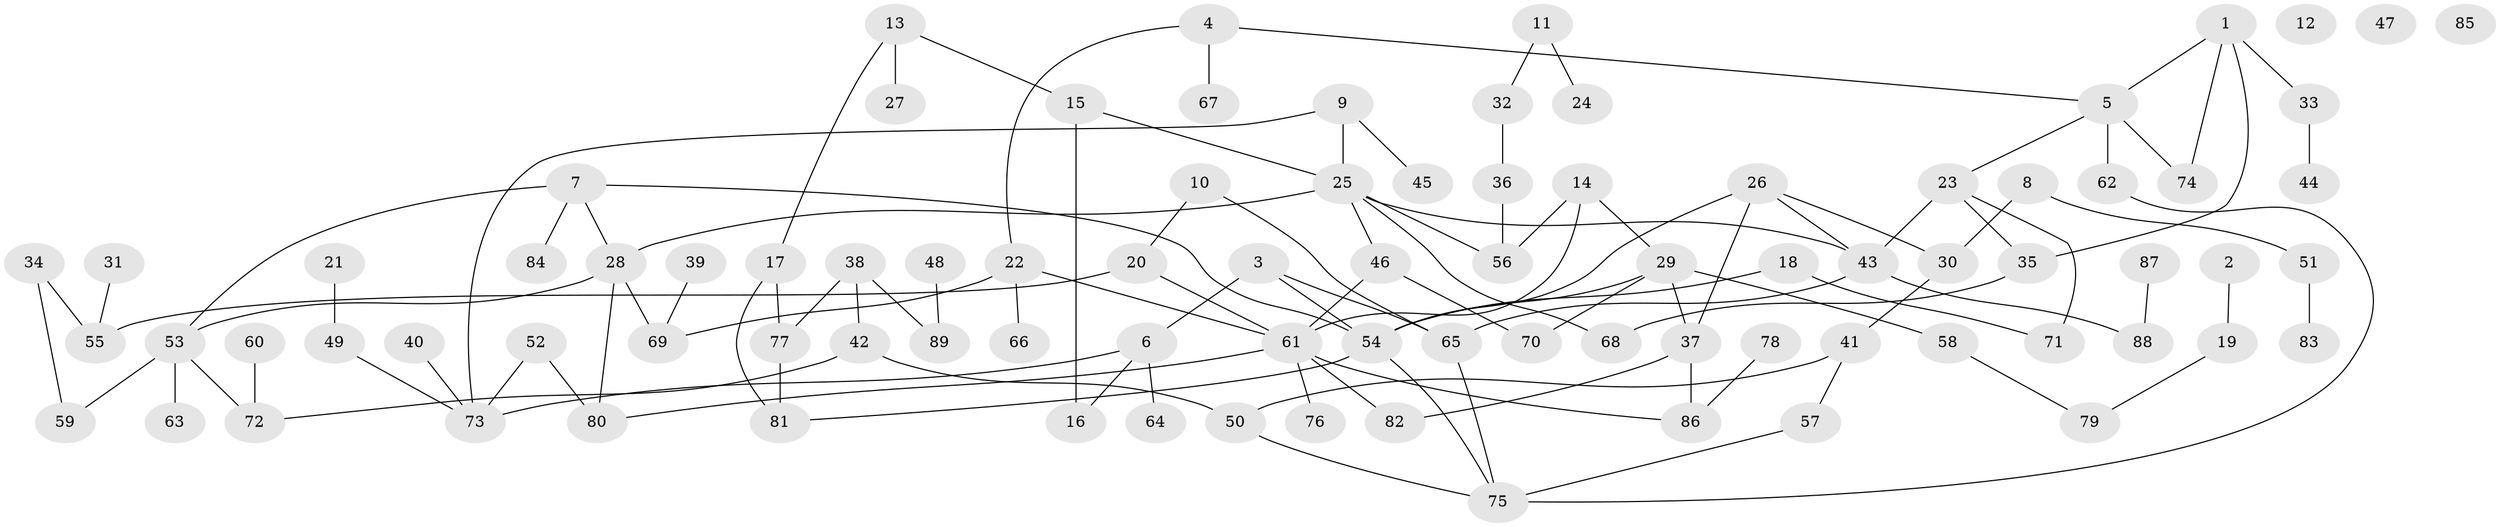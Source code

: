 // coarse degree distribution, {3: 0.25806451612903225, 1: 0.27419354838709675, 4: 0.11290322580645161, 10: 0.016129032258064516, 2: 0.20967741935483872, 0: 0.04838709677419355, 6: 0.03225806451612903, 8: 0.016129032258064516, 12: 0.016129032258064516, 7: 0.016129032258064516}
// Generated by graph-tools (version 1.1) at 2025/16/03/04/25 18:16:26]
// undirected, 89 vertices, 114 edges
graph export_dot {
graph [start="1"]
  node [color=gray90,style=filled];
  1;
  2;
  3;
  4;
  5;
  6;
  7;
  8;
  9;
  10;
  11;
  12;
  13;
  14;
  15;
  16;
  17;
  18;
  19;
  20;
  21;
  22;
  23;
  24;
  25;
  26;
  27;
  28;
  29;
  30;
  31;
  32;
  33;
  34;
  35;
  36;
  37;
  38;
  39;
  40;
  41;
  42;
  43;
  44;
  45;
  46;
  47;
  48;
  49;
  50;
  51;
  52;
  53;
  54;
  55;
  56;
  57;
  58;
  59;
  60;
  61;
  62;
  63;
  64;
  65;
  66;
  67;
  68;
  69;
  70;
  71;
  72;
  73;
  74;
  75;
  76;
  77;
  78;
  79;
  80;
  81;
  82;
  83;
  84;
  85;
  86;
  87;
  88;
  89;
  1 -- 5;
  1 -- 33;
  1 -- 35;
  1 -- 74;
  2 -- 19;
  3 -- 6;
  3 -- 54;
  3 -- 65;
  4 -- 5;
  4 -- 22;
  4 -- 67;
  5 -- 23;
  5 -- 62;
  5 -- 74;
  6 -- 16;
  6 -- 64;
  6 -- 73;
  7 -- 28;
  7 -- 53;
  7 -- 54;
  7 -- 84;
  8 -- 30;
  8 -- 51;
  9 -- 25;
  9 -- 45;
  9 -- 73;
  10 -- 20;
  10 -- 65;
  11 -- 24;
  11 -- 32;
  13 -- 15;
  13 -- 17;
  13 -- 27;
  14 -- 29;
  14 -- 56;
  14 -- 61;
  15 -- 16;
  15 -- 25;
  17 -- 77;
  17 -- 81;
  18 -- 54;
  18 -- 71;
  19 -- 79;
  20 -- 55;
  20 -- 61;
  21 -- 49;
  22 -- 61;
  22 -- 66;
  22 -- 69;
  23 -- 35;
  23 -- 43;
  23 -- 71;
  25 -- 28;
  25 -- 43;
  25 -- 46;
  25 -- 56;
  25 -- 68;
  26 -- 30;
  26 -- 37;
  26 -- 43;
  26 -- 54;
  28 -- 53;
  28 -- 69;
  28 -- 80;
  29 -- 37;
  29 -- 54;
  29 -- 58;
  29 -- 70;
  30 -- 41;
  31 -- 55;
  32 -- 36;
  33 -- 44;
  34 -- 55;
  34 -- 59;
  35 -- 68;
  36 -- 56;
  37 -- 82;
  37 -- 86;
  38 -- 42;
  38 -- 77;
  38 -- 89;
  39 -- 69;
  40 -- 73;
  41 -- 50;
  41 -- 57;
  42 -- 50;
  42 -- 72;
  43 -- 65;
  43 -- 88;
  46 -- 61;
  46 -- 70;
  48 -- 89;
  49 -- 73;
  50 -- 75;
  51 -- 83;
  52 -- 73;
  52 -- 80;
  53 -- 59;
  53 -- 63;
  53 -- 72;
  54 -- 75;
  54 -- 81;
  57 -- 75;
  58 -- 79;
  60 -- 72;
  61 -- 76;
  61 -- 80;
  61 -- 82;
  61 -- 86;
  62 -- 75;
  65 -- 75;
  77 -- 81;
  78 -- 86;
  87 -- 88;
}
